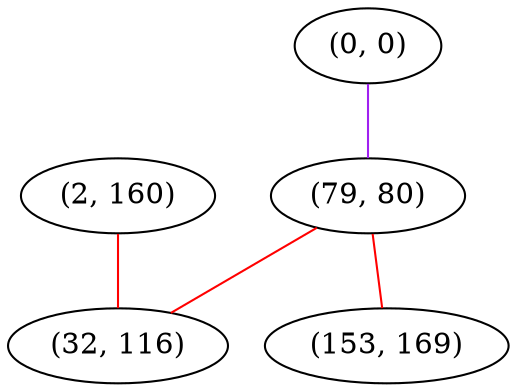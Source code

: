 graph "" {
"(2, 160)";
"(0, 0)";
"(79, 80)";
"(153, 169)";
"(32, 116)";
"(2, 160)" -- "(32, 116)"  [color=red, key=0, weight=1];
"(0, 0)" -- "(79, 80)"  [color=purple, key=0, weight=4];
"(79, 80)" -- "(153, 169)"  [color=red, key=0, weight=1];
"(79, 80)" -- "(32, 116)"  [color=red, key=0, weight=1];
}
